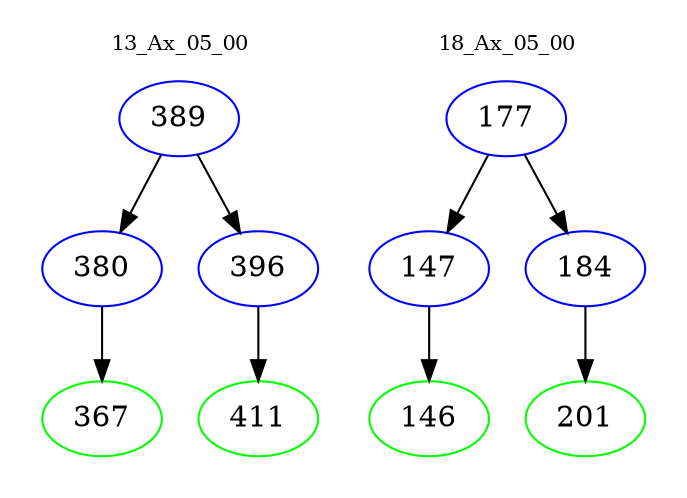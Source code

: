 digraph{
subgraph cluster_0 {
color = white
label = "13_Ax_05_00";
fontsize=10;
T0_389 [label="389", color="blue"]
T0_389 -> T0_380 [color="black"]
T0_380 [label="380", color="blue"]
T0_380 -> T0_367 [color="black"]
T0_367 [label="367", color="green"]
T0_389 -> T0_396 [color="black"]
T0_396 [label="396", color="blue"]
T0_396 -> T0_411 [color="black"]
T0_411 [label="411", color="green"]
}
subgraph cluster_1 {
color = white
label = "18_Ax_05_00";
fontsize=10;
T1_177 [label="177", color="blue"]
T1_177 -> T1_147 [color="black"]
T1_147 [label="147", color="blue"]
T1_147 -> T1_146 [color="black"]
T1_146 [label="146", color="green"]
T1_177 -> T1_184 [color="black"]
T1_184 [label="184", color="blue"]
T1_184 -> T1_201 [color="black"]
T1_201 [label="201", color="green"]
}
}
